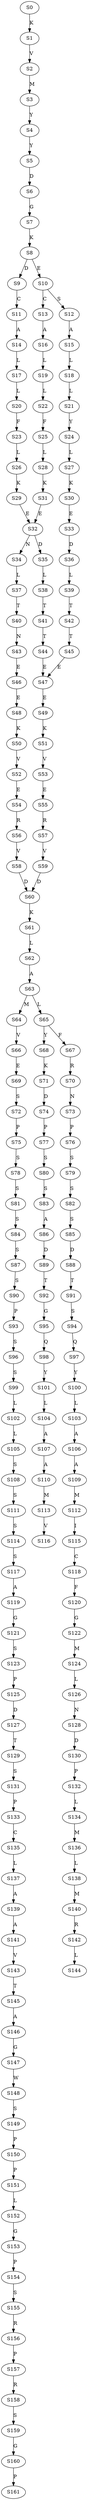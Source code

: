 strict digraph  {
	S0 -> S1 [ label = K ];
	S1 -> S2 [ label = V ];
	S2 -> S3 [ label = M ];
	S3 -> S4 [ label = Y ];
	S4 -> S5 [ label = Y ];
	S5 -> S6 [ label = D ];
	S6 -> S7 [ label = G ];
	S7 -> S8 [ label = K ];
	S8 -> S9 [ label = D ];
	S8 -> S10 [ label = E ];
	S9 -> S11 [ label = C ];
	S10 -> S12 [ label = S ];
	S10 -> S13 [ label = C ];
	S11 -> S14 [ label = A ];
	S12 -> S15 [ label = A ];
	S13 -> S16 [ label = A ];
	S14 -> S17 [ label = L ];
	S15 -> S18 [ label = L ];
	S16 -> S19 [ label = L ];
	S17 -> S20 [ label = L ];
	S18 -> S21 [ label = L ];
	S19 -> S22 [ label = L ];
	S20 -> S23 [ label = F ];
	S21 -> S24 [ label = Y ];
	S22 -> S25 [ label = F ];
	S23 -> S26 [ label = L ];
	S24 -> S27 [ label = L ];
	S25 -> S28 [ label = L ];
	S26 -> S29 [ label = K ];
	S27 -> S30 [ label = K ];
	S28 -> S31 [ label = K ];
	S29 -> S32 [ label = E ];
	S30 -> S33 [ label = E ];
	S31 -> S32 [ label = E ];
	S32 -> S34 [ label = N ];
	S32 -> S35 [ label = D ];
	S33 -> S36 [ label = D ];
	S34 -> S37 [ label = L ];
	S35 -> S38 [ label = L ];
	S36 -> S39 [ label = L ];
	S37 -> S40 [ label = T ];
	S38 -> S41 [ label = T ];
	S39 -> S42 [ label = T ];
	S40 -> S43 [ label = N ];
	S41 -> S44 [ label = T ];
	S42 -> S45 [ label = T ];
	S43 -> S46 [ label = E ];
	S44 -> S47 [ label = E ];
	S45 -> S47 [ label = E ];
	S46 -> S48 [ label = E ];
	S47 -> S49 [ label = E ];
	S48 -> S50 [ label = K ];
	S49 -> S51 [ label = K ];
	S50 -> S52 [ label = V ];
	S51 -> S53 [ label = V ];
	S52 -> S54 [ label = E ];
	S53 -> S55 [ label = E ];
	S54 -> S56 [ label = R ];
	S55 -> S57 [ label = R ];
	S56 -> S58 [ label = V ];
	S57 -> S59 [ label = V ];
	S58 -> S60 [ label = D ];
	S59 -> S60 [ label = D ];
	S60 -> S61 [ label = K ];
	S61 -> S62 [ label = L ];
	S62 -> S63 [ label = A ];
	S63 -> S64 [ label = M ];
	S63 -> S65 [ label = L ];
	S64 -> S66 [ label = V ];
	S65 -> S67 [ label = F ];
	S65 -> S68 [ label = Y ];
	S66 -> S69 [ label = E ];
	S67 -> S70 [ label = R ];
	S68 -> S71 [ label = K ];
	S69 -> S72 [ label = S ];
	S70 -> S73 [ label = N ];
	S71 -> S74 [ label = D ];
	S72 -> S75 [ label = P ];
	S73 -> S76 [ label = P ];
	S74 -> S77 [ label = P ];
	S75 -> S78 [ label = S ];
	S76 -> S79 [ label = S ];
	S77 -> S80 [ label = S ];
	S78 -> S81 [ label = S ];
	S79 -> S82 [ label = S ];
	S80 -> S83 [ label = S ];
	S81 -> S84 [ label = S ];
	S82 -> S85 [ label = S ];
	S83 -> S86 [ label = A ];
	S84 -> S87 [ label = S ];
	S85 -> S88 [ label = D ];
	S86 -> S89 [ label = D ];
	S87 -> S90 [ label = S ];
	S88 -> S91 [ label = T ];
	S89 -> S92 [ label = T ];
	S90 -> S93 [ label = P ];
	S91 -> S94 [ label = S ];
	S92 -> S95 [ label = G ];
	S93 -> S96 [ label = S ];
	S94 -> S97 [ label = Q ];
	S95 -> S98 [ label = Q ];
	S96 -> S99 [ label = S ];
	S97 -> S100 [ label = Y ];
	S98 -> S101 [ label = Y ];
	S99 -> S102 [ label = L ];
	S100 -> S103 [ label = L ];
	S101 -> S104 [ label = L ];
	S102 -> S105 [ label = L ];
	S103 -> S106 [ label = A ];
	S104 -> S107 [ label = A ];
	S105 -> S108 [ label = S ];
	S106 -> S109 [ label = A ];
	S107 -> S110 [ label = A ];
	S108 -> S111 [ label = S ];
	S109 -> S112 [ label = M ];
	S110 -> S113 [ label = M ];
	S111 -> S114 [ label = S ];
	S112 -> S115 [ label = I ];
	S113 -> S116 [ label = V ];
	S114 -> S117 [ label = S ];
	S115 -> S118 [ label = C ];
	S117 -> S119 [ label = A ];
	S118 -> S120 [ label = F ];
	S119 -> S121 [ label = G ];
	S120 -> S122 [ label = G ];
	S121 -> S123 [ label = S ];
	S122 -> S124 [ label = M ];
	S123 -> S125 [ label = P ];
	S124 -> S126 [ label = L ];
	S125 -> S127 [ label = D ];
	S126 -> S128 [ label = N ];
	S127 -> S129 [ label = T ];
	S128 -> S130 [ label = D ];
	S129 -> S131 [ label = S ];
	S130 -> S132 [ label = P ];
	S131 -> S133 [ label = P ];
	S132 -> S134 [ label = L ];
	S133 -> S135 [ label = C ];
	S134 -> S136 [ label = M ];
	S135 -> S137 [ label = L ];
	S136 -> S138 [ label = L ];
	S137 -> S139 [ label = A ];
	S138 -> S140 [ label = M ];
	S139 -> S141 [ label = A ];
	S140 -> S142 [ label = R ];
	S141 -> S143 [ label = V ];
	S142 -> S144 [ label = L ];
	S143 -> S145 [ label = T ];
	S145 -> S146 [ label = A ];
	S146 -> S147 [ label = G ];
	S147 -> S148 [ label = W ];
	S148 -> S149 [ label = S ];
	S149 -> S150 [ label = P ];
	S150 -> S151 [ label = P ];
	S151 -> S152 [ label = L ];
	S152 -> S153 [ label = G ];
	S153 -> S154 [ label = P ];
	S154 -> S155 [ label = S ];
	S155 -> S156 [ label = R ];
	S156 -> S157 [ label = P ];
	S157 -> S158 [ label = R ];
	S158 -> S159 [ label = S ];
	S159 -> S160 [ label = G ];
	S160 -> S161 [ label = P ];
}
